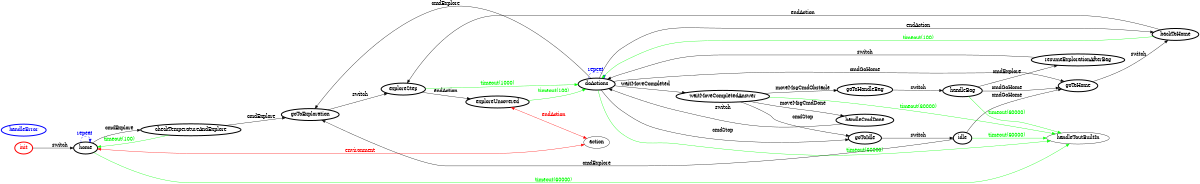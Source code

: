 /*
*
* A GraphViz DOT FSM description 
* Please use a GraphViz visualizer (like http://www.webgraphviz.com)
*  
*/

digraph finite_state_machine {
	rankdir=LR
	size="8,5"
	
	init [ color = red ][ fontcolor = red ][ penwidth = 3 ]
	goToHome [ color = black ][ fontcolor = black ][ penwidth = 3 ]
	goToExploration [ color = black ][ fontcolor = black ][ penwidth = 3 ]
	exploreUncovered [ color = black ][ fontcolor = black ][ penwidth = 3 ]
	checkTemperatureAndExplore [ color = black ][ fontcolor = black ][ penwidth = 3 ]
	doActions [ color = black ][ fontcolor = black ][ penwidth = 3 ]
	idle [ color = black ][ fontcolor = black ][ penwidth = 3 ]
	waitMoveCompletedAnswer [ color = black ][ fontcolor = black ][ penwidth = 3 ]
	handleCmdDone [ color = black ][ fontcolor = black ][ penwidth = 3 ]
	home [ color = black ][ fontcolor = black ][ penwidth = 3 ]
	backToHome [ color = black ][ fontcolor = black ][ penwidth = 3 ]
	handleBag [ color = black ][ fontcolor = black ][ penwidth = 3 ]
	goToIdle [ color = black ][ fontcolor = black ][ penwidth = 3 ]
	exploreStep [ color = black ][ fontcolor = black ][ penwidth = 3 ]
	goToHandleBag [ color = black ][ fontcolor = black ][ penwidth = 3 ]
	resumeExplorationAfterBag [ color = black ][ fontcolor = black ][ penwidth = 3 ]
	handleError [ color = blue ][ fontcolor = blue ][ penwidth = 3 ]
	
	doActions -> goToIdle [ label = "cmdStop" ][ color = black ][ fontcolor = black ]
	doActions -> goToExploration [ label = "cmdExplore" ][ color = black ][ fontcolor = black ]
	doActions -> doActions [ label = "repeat "][ style = dashed ][ color = blue ][ fontcolor = blue ]
	checkTemperatureAndExplore -> goToExploration [ label = "cmdExplore" ][ color = black ][ fontcolor = black ]
	exploreStep -> doActions [ label = "timeout(1000)" ][ color = green ][ fontcolor = green ]
	idle -> goToExploration [ label = "cmdExplore" ][ color = black ][ fontcolor = black ]
	waitMoveCompletedAnswer -> goToHandleBag [ label = "moveMsgCmdObstacle" ][ color = black ][ fontcolor = black ]
	idle -> handleToutBuiltIn [ label = "timeout(60000)" ][ color = green ][ fontcolor = green ]
	backToHome -> exploreStep [ label = "endAction" ][ color = black ][ fontcolor = black ]
	home -> action [ label = "environment" ][ color = red ][ fontcolor = red ][ dir = both ]
	handleBag -> handleToutBuiltIn [ label = "timeout(60000)" ][ color = green ][ fontcolor = green ]
	exploreUncovered -> action [ label = "endAction" ][ color = red ][ fontcolor = red ][ dir = both ]
	handleCmdDone -> doActions [ label = "switch" ][ color = black ][ fontcolor = black ]
	resumeExplorationAfterBag -> doActions [ label = "switch" ][ color = black ][ fontcolor = black ]
	init -> home [ label = "switch" ][ color = black ][ fontcolor = black ]
	doActions -> goToHome [ label = "cmdGoHome" ][ color = black ][ fontcolor = black ]
	doActions -> handleToutBuiltIn [ label = "timeout(60000)" ][ color = green ][ fontcolor = green ]
	exploreUncovered -> doActions [ label = "timeout(100)" ][ color = green ][ fontcolor = green ]
	backToHome -> doActions [ label = "timeout(100)" ][ color = green ][ fontcolor = green ]
	goToHandleBag -> handleBag [ label = "switch" ][ color = black ][ fontcolor = black ]
	doActions -> backToHome [ label = "endAction" ][ color = black ][ fontcolor = black ]
	idle -> goToHome [ label = "cmdGoHome" ][ color = black ][ fontcolor = black ]
	home -> handleToutBuiltIn [ label = "timeout(60000)" ][ color = green ][ fontcolor = green ]
	checkTemperatureAndExplore -> home [ label = "timeout(100)" ][ color = green ][ fontcolor = green ]
	waitMoveCompletedAnswer -> handleCmdDone [ label = "moveMsgCmdDone" ][ color = black ][ fontcolor = black ]
	goToIdle -> idle [ label = "switch" ][ color = black ][ fontcolor = black ]
	home -> checkTemperatureAndExplore [ label = "cmdExplore" ][ color = black ][ fontcolor = black ]
	doActions -> waitMoveCompletedAnswer [ label = "waitMoveCompleted" ][ color = black ][ fontcolor = black ]
	waitMoveCompletedAnswer -> goToIdle [ label = "cmdStop" ][ color = black ][ fontcolor = black ]
	waitMoveCompletedAnswer -> handleToutBuiltIn [ label = "timeout(60000)" ][ color = green ][ fontcolor = green ]
	handleBag -> goToHome [ label = "cmdGoHome" ][ color = black ][ fontcolor = black ]
	home -> home [ label = "repeat "][ style = dashed ][ color = blue ][ fontcolor = blue ]
	handleBag -> resumeExplorationAfterBag [ label = "cmdExplore" ][ color = black ][ fontcolor = black ]
	goToHome -> backToHome [ label = "switch" ][ color = black ][ fontcolor = black ]
	exploreStep -> exploreUncovered [ label = "endAction" ][ color = black ][ fontcolor = black ]
	goToExploration -> exploreStep [ label = "switch" ][ color = black ][ fontcolor = black ]
}

